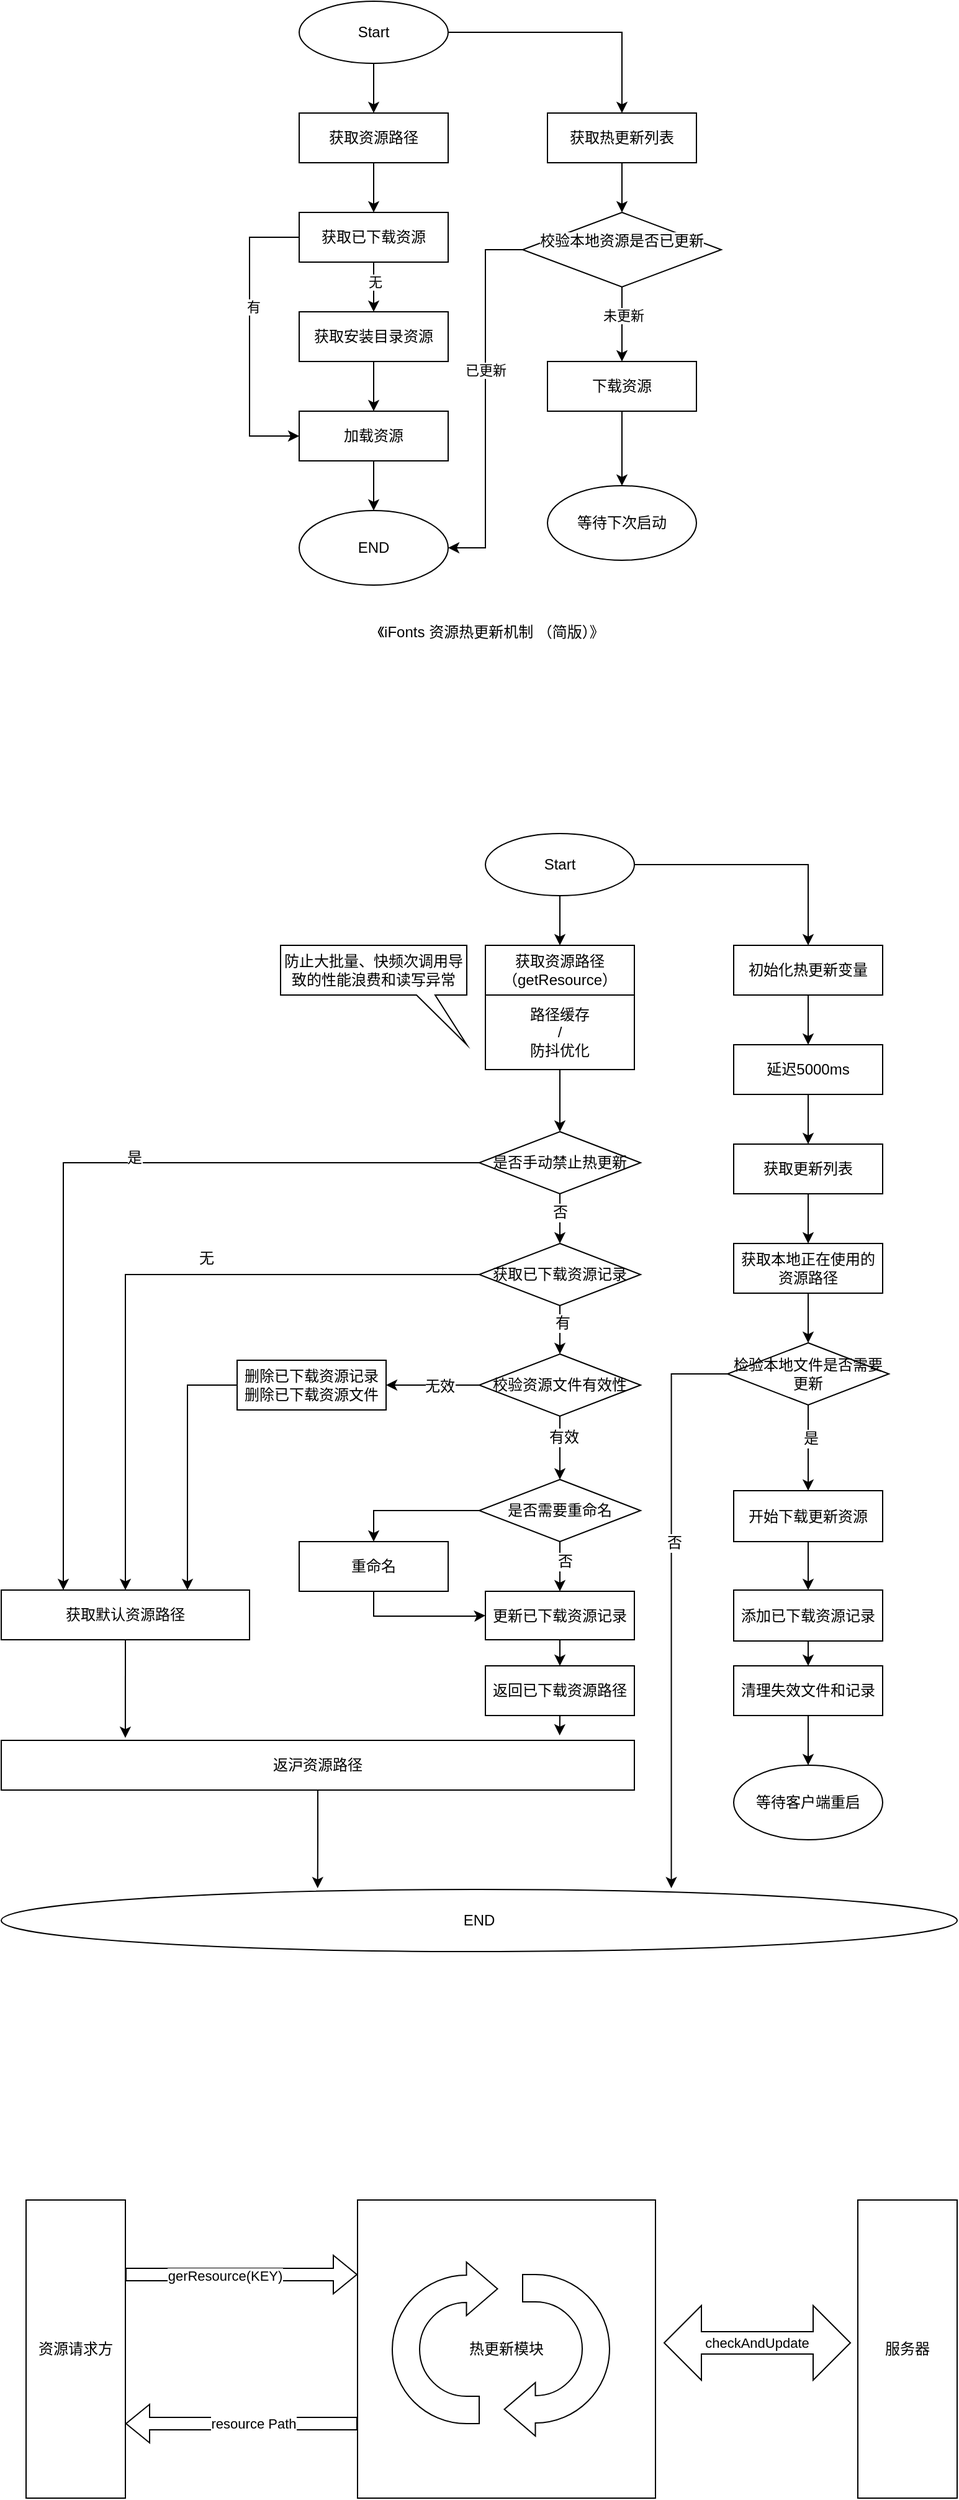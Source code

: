 <mxfile version="20.3.6" type="github">
  <diagram id="C5RBs43oDa-KdzZeNtuy" name="Page-1">
    <mxGraphModel dx="1422" dy="754" grid="0" gridSize="10" guides="1" tooltips="1" connect="1" arrows="0" fold="1" page="0" pageScale="1" pageWidth="827" pageHeight="1169" background="none" math="0" shadow="0">
      <root>
        <mxCell id="WIyWlLk6GJQsqaUBKTNV-0" />
        <mxCell id="WIyWlLk6GJQsqaUBKTNV-1" parent="WIyWlLk6GJQsqaUBKTNV-0" />
        <mxCell id="xe6mJoWitt6VAwb-PU7R-11" style="edgeStyle=orthogonalEdgeStyle;rounded=0;orthogonalLoop=1;jettySize=auto;html=1;exitX=0.5;exitY=1;exitDx=0;exitDy=0;entryX=0.5;entryY=0;entryDx=0;entryDy=0;" parent="WIyWlLk6GJQsqaUBKTNV-1" source="xe6mJoWitt6VAwb-PU7R-31" target="xe6mJoWitt6VAwb-PU7R-1" edge="1">
          <mxGeometry relative="1" as="geometry">
            <mxPoint x="320" y="130" as="sourcePoint" />
          </mxGeometry>
        </mxCell>
        <mxCell id="xe6mJoWitt6VAwb-PU7R-16" style="edgeStyle=orthogonalEdgeStyle;rounded=0;orthogonalLoop=1;jettySize=auto;html=1;exitX=1;exitY=0.5;exitDx=0;exitDy=0;entryX=0.5;entryY=0;entryDx=0;entryDy=0;" parent="WIyWlLk6GJQsqaUBKTNV-1" source="xe6mJoWitt6VAwb-PU7R-31" target="xe6mJoWitt6VAwb-PU7R-14" edge="1">
          <mxGeometry relative="1" as="geometry">
            <mxPoint x="380" y="110" as="sourcePoint" />
          </mxGeometry>
        </mxCell>
        <mxCell id="xe6mJoWitt6VAwb-PU7R-12" style="edgeStyle=orthogonalEdgeStyle;rounded=0;orthogonalLoop=1;jettySize=auto;html=1;exitX=0.5;exitY=1;exitDx=0;exitDy=0;entryX=0.5;entryY=0;entryDx=0;entryDy=0;" parent="WIyWlLk6GJQsqaUBKTNV-1" source="xe6mJoWitt6VAwb-PU7R-1" target="xe6mJoWitt6VAwb-PU7R-2" edge="1">
          <mxGeometry relative="1" as="geometry" />
        </mxCell>
        <mxCell id="xe6mJoWitt6VAwb-PU7R-1" value="获取资源路径" style="rounded=0;whiteSpace=wrap;html=1;" parent="WIyWlLk6GJQsqaUBKTNV-1" vertex="1">
          <mxGeometry x="260" y="170" width="120" height="40" as="geometry" />
        </mxCell>
        <mxCell id="xe6mJoWitt6VAwb-PU7R-3" style="edgeStyle=orthogonalEdgeStyle;rounded=0;orthogonalLoop=1;jettySize=auto;html=1;exitX=0;exitY=0.5;exitDx=0;exitDy=0;entryX=0;entryY=0.5;entryDx=0;entryDy=0;" parent="WIyWlLk6GJQsqaUBKTNV-1" source="xe6mJoWitt6VAwb-PU7R-2" target="xe6mJoWitt6VAwb-PU7R-9" edge="1">
          <mxGeometry relative="1" as="geometry">
            <mxPoint x="180" y="330" as="targetPoint" />
            <Array as="points">
              <mxPoint x="220" y="270" />
              <mxPoint x="220" y="430" />
            </Array>
          </mxGeometry>
        </mxCell>
        <mxCell id="xe6mJoWitt6VAwb-PU7R-5" value="有" style="edgeLabel;html=1;align=center;verticalAlign=middle;resizable=0;points=[];rounded=0;" parent="xe6mJoWitt6VAwb-PU7R-3" vertex="1" connectable="0">
          <mxGeometry x="-0.2" y="3" relative="1" as="geometry">
            <mxPoint as="offset" />
          </mxGeometry>
        </mxCell>
        <mxCell id="xe6mJoWitt6VAwb-PU7R-6" style="edgeStyle=orthogonalEdgeStyle;rounded=0;orthogonalLoop=1;jettySize=auto;html=1;exitX=0.5;exitY=1;exitDx=0;exitDy=0;" parent="WIyWlLk6GJQsqaUBKTNV-1" source="xe6mJoWitt6VAwb-PU7R-2" edge="1">
          <mxGeometry relative="1" as="geometry">
            <mxPoint x="320" y="330" as="targetPoint" />
          </mxGeometry>
        </mxCell>
        <mxCell id="xe6mJoWitt6VAwb-PU7R-7" value="无" style="edgeLabel;html=1;align=center;verticalAlign=middle;resizable=0;points=[];rounded=0;" parent="xe6mJoWitt6VAwb-PU7R-6" vertex="1" connectable="0">
          <mxGeometry x="-0.236" y="1" relative="1" as="geometry">
            <mxPoint as="offset" />
          </mxGeometry>
        </mxCell>
        <mxCell id="xe6mJoWitt6VAwb-PU7R-2" value="获取已下载资源" style="rounded=0;whiteSpace=wrap;html=1;" parent="WIyWlLk6GJQsqaUBKTNV-1" vertex="1">
          <mxGeometry x="260" y="250" width="120" height="40" as="geometry" />
        </mxCell>
        <mxCell id="xe6mJoWitt6VAwb-PU7R-10" style="edgeStyle=orthogonalEdgeStyle;rounded=0;orthogonalLoop=1;jettySize=auto;html=1;exitX=0.5;exitY=1;exitDx=0;exitDy=0;entryX=0.5;entryY=0;entryDx=0;entryDy=0;" parent="WIyWlLk6GJQsqaUBKTNV-1" source="xe6mJoWitt6VAwb-PU7R-8" target="xe6mJoWitt6VAwb-PU7R-9" edge="1">
          <mxGeometry relative="1" as="geometry" />
        </mxCell>
        <mxCell id="xe6mJoWitt6VAwb-PU7R-8" value="获取安装目录资源" style="rounded=0;whiteSpace=wrap;html=1;" parent="WIyWlLk6GJQsqaUBKTNV-1" vertex="1">
          <mxGeometry x="260" y="330" width="120" height="40" as="geometry" />
        </mxCell>
        <mxCell id="xe6mJoWitt6VAwb-PU7R-21" style="edgeStyle=orthogonalEdgeStyle;rounded=0;orthogonalLoop=1;jettySize=auto;html=1;exitX=0.5;exitY=1;exitDx=0;exitDy=0;entryX=0.5;entryY=0;entryDx=0;entryDy=0;" parent="WIyWlLk6GJQsqaUBKTNV-1" source="xe6mJoWitt6VAwb-PU7R-9" target="xe6mJoWitt6VAwb-PU7R-30" edge="1">
          <mxGeometry relative="1" as="geometry" />
        </mxCell>
        <mxCell id="xe6mJoWitt6VAwb-PU7R-9" value="加载资源" style="rounded=0;whiteSpace=wrap;html=1;" parent="WIyWlLk6GJQsqaUBKTNV-1" vertex="1">
          <mxGeometry x="260" y="410" width="120" height="40" as="geometry" />
        </mxCell>
        <mxCell id="xe6mJoWitt6VAwb-PU7R-19" style="edgeStyle=orthogonalEdgeStyle;rounded=0;orthogonalLoop=1;jettySize=auto;html=1;exitX=0.5;exitY=1;exitDx=0;exitDy=0;entryX=0.5;entryY=0;entryDx=0;entryDy=0;" parent="WIyWlLk6GJQsqaUBKTNV-1" source="xe6mJoWitt6VAwb-PU7R-14" target="xe6mJoWitt6VAwb-PU7R-18" edge="1">
          <mxGeometry relative="1" as="geometry" />
        </mxCell>
        <mxCell id="xe6mJoWitt6VAwb-PU7R-14" value="获取热更新列表" style="rounded=0;whiteSpace=wrap;html=1;" parent="WIyWlLk6GJQsqaUBKTNV-1" vertex="1">
          <mxGeometry x="460" y="170" width="120" height="40" as="geometry" />
        </mxCell>
        <mxCell id="xe6mJoWitt6VAwb-PU7R-22" style="edgeStyle=orthogonalEdgeStyle;rounded=0;orthogonalLoop=1;jettySize=auto;html=1;exitX=0;exitY=0.5;exitDx=0;exitDy=0;entryX=1;entryY=0.5;entryDx=0;entryDy=0;" parent="WIyWlLk6GJQsqaUBKTNV-1" source="xe6mJoWitt6VAwb-PU7R-18" target="xe6mJoWitt6VAwb-PU7R-30" edge="1">
          <mxGeometry relative="1" as="geometry" />
        </mxCell>
        <mxCell id="xe6mJoWitt6VAwb-PU7R-23" value="已更新" style="edgeLabel;html=1;align=center;verticalAlign=middle;resizable=0;points=[];rounded=0;" parent="xe6mJoWitt6VAwb-PU7R-22" vertex="1" connectable="0">
          <mxGeometry x="-0.152" relative="1" as="geometry">
            <mxPoint as="offset" />
          </mxGeometry>
        </mxCell>
        <mxCell id="xe6mJoWitt6VAwb-PU7R-25" style="edgeStyle=orthogonalEdgeStyle;rounded=0;orthogonalLoop=1;jettySize=auto;html=1;exitX=0.5;exitY=1;exitDx=0;exitDy=0;entryX=0.5;entryY=0;entryDx=0;entryDy=0;" parent="WIyWlLk6GJQsqaUBKTNV-1" source="xe6mJoWitt6VAwb-PU7R-18" target="xe6mJoWitt6VAwb-PU7R-24" edge="1">
          <mxGeometry relative="1" as="geometry" />
        </mxCell>
        <mxCell id="xe6mJoWitt6VAwb-PU7R-26" value="未更新" style="edgeLabel;html=1;align=center;verticalAlign=middle;resizable=0;points=[];rounded=0;" parent="xe6mJoWitt6VAwb-PU7R-25" vertex="1" connectable="0">
          <mxGeometry x="-0.229" y="1" relative="1" as="geometry">
            <mxPoint as="offset" />
          </mxGeometry>
        </mxCell>
        <mxCell id="xe6mJoWitt6VAwb-PU7R-18" value="&#xa;&lt;span style=&quot;color: rgb(0, 0, 0); font-family: Helvetica; font-size: 12px; font-style: normal; font-variant-ligatures: normal; font-variant-caps: normal; font-weight: 400; letter-spacing: normal; orphans: 2; text-align: center; text-indent: 0px; text-transform: none; widows: 2; word-spacing: 0px; -webkit-text-stroke-width: 0px; background-color: rgb(248, 249, 250); text-decoration-thickness: initial; text-decoration-style: initial; text-decoration-color: initial; float: none; display: inline !important;&quot;&gt;校验本地资源是否已更新&lt;/span&gt;&#xa;&#xa;" style="rhombus;whiteSpace=wrap;html=1;rounded=0;" parent="WIyWlLk6GJQsqaUBKTNV-1" vertex="1">
          <mxGeometry x="440" y="250" width="160" height="60" as="geometry" />
        </mxCell>
        <mxCell id="xe6mJoWitt6VAwb-PU7R-27" style="edgeStyle=orthogonalEdgeStyle;rounded=0;orthogonalLoop=1;jettySize=auto;html=1;exitX=0.5;exitY=1;exitDx=0;exitDy=0;entryX=0.5;entryY=0;entryDx=0;entryDy=0;entryPerimeter=0;" parent="WIyWlLk6GJQsqaUBKTNV-1" source="xe6mJoWitt6VAwb-PU7R-24" target="xe6mJoWitt6VAwb-PU7R-29" edge="1">
          <mxGeometry relative="1" as="geometry">
            <mxPoint x="520" y="460" as="targetPoint" />
          </mxGeometry>
        </mxCell>
        <mxCell id="xe6mJoWitt6VAwb-PU7R-24" value="下载资源" style="rounded=0;whiteSpace=wrap;html=1;" parent="WIyWlLk6GJQsqaUBKTNV-1" vertex="1">
          <mxGeometry x="460" y="370" width="120" height="40" as="geometry" />
        </mxCell>
        <mxCell id="xe6mJoWitt6VAwb-PU7R-29" value="等待下次启动" style="ellipse;whiteSpace=wrap;html=1;rounded=0;" parent="WIyWlLk6GJQsqaUBKTNV-1" vertex="1">
          <mxGeometry x="460" y="470" width="120" height="60" as="geometry" />
        </mxCell>
        <mxCell id="xe6mJoWitt6VAwb-PU7R-30" value="END" style="ellipse;whiteSpace=wrap;html=1;rounded=0;" parent="WIyWlLk6GJQsqaUBKTNV-1" vertex="1">
          <mxGeometry x="260" y="490" width="120" height="60" as="geometry" />
        </mxCell>
        <mxCell id="xe6mJoWitt6VAwb-PU7R-31" value="Start" style="ellipse;whiteSpace=wrap;html=1;rounded=0;" parent="WIyWlLk6GJQsqaUBKTNV-1" vertex="1">
          <mxGeometry x="260" y="80" width="120" height="50" as="geometry" />
        </mxCell>
        <mxCell id="JpnCjVbmepu3uOg2F2u0-0" value="《iFonts 资源热更新机制 （简版）》" style="text;html=1;align=center;verticalAlign=middle;resizable=0;points=[];autosize=1;strokeColor=none;fillColor=none;rounded=0;" parent="WIyWlLk6GJQsqaUBKTNV-1" vertex="1">
          <mxGeometry x="307" y="575" width="213" height="26" as="geometry" />
        </mxCell>
        <mxCell id="JpnCjVbmepu3uOg2F2u0-1" style="edgeStyle=orthogonalEdgeStyle;rounded=0;orthogonalLoop=1;jettySize=auto;html=1;exitX=0.5;exitY=1;exitDx=0;exitDy=0;entryX=0.5;entryY=0;entryDx=0;entryDy=0;" parent="WIyWlLk6GJQsqaUBKTNV-1" source="JpnCjVbmepu3uOg2F2u0-25" target="JpnCjVbmepu3uOg2F2u0-4" edge="1">
          <mxGeometry relative="1" as="geometry">
            <mxPoint x="470" y="800" as="sourcePoint" />
          </mxGeometry>
        </mxCell>
        <mxCell id="JpnCjVbmepu3uOg2F2u0-2" style="edgeStyle=orthogonalEdgeStyle;rounded=0;orthogonalLoop=1;jettySize=auto;html=1;exitX=1;exitY=0.5;exitDx=0;exitDy=0;entryX=0.5;entryY=0;entryDx=0;entryDy=0;" parent="WIyWlLk6GJQsqaUBKTNV-1" source="JpnCjVbmepu3uOg2F2u0-25" target="JpnCjVbmepu3uOg2F2u0-15" edge="1">
          <mxGeometry relative="1" as="geometry">
            <mxPoint x="530" y="780" as="sourcePoint" />
          </mxGeometry>
        </mxCell>
        <mxCell id="JpnCjVbmepu3uOg2F2u0-4" value="获取资源路径（getResource）" style="rounded=0;whiteSpace=wrap;html=1;" parent="WIyWlLk6GJQsqaUBKTNV-1" vertex="1">
          <mxGeometry x="410" y="840" width="120" height="40" as="geometry" />
        </mxCell>
        <mxCell id="JpnCjVbmepu3uOg2F2u0-96" style="edgeStyle=orthogonalEdgeStyle;rounded=0;orthogonalLoop=1;jettySize=auto;html=1;exitX=0.5;exitY=1;exitDx=0;exitDy=0;entryX=0.5;entryY=0;entryDx=0;entryDy=0;fontSize=12;startArrow=none;startFill=0;endArrow=classic;endFill=1;" parent="WIyWlLk6GJQsqaUBKTNV-1" source="JpnCjVbmepu3uOg2F2u0-15" target="JpnCjVbmepu3uOg2F2u0-87" edge="1">
          <mxGeometry relative="1" as="geometry" />
        </mxCell>
        <mxCell id="JpnCjVbmepu3uOg2F2u0-15" value="初始化热更新变量" style="rounded=0;whiteSpace=wrap;html=1;" parent="WIyWlLk6GJQsqaUBKTNV-1" vertex="1">
          <mxGeometry x="610" y="840" width="120" height="40" as="geometry" />
        </mxCell>
        <mxCell id="JpnCjVbmepu3uOg2F2u0-25" value="Start" style="ellipse;whiteSpace=wrap;html=1;rounded=0;" parent="WIyWlLk6GJQsqaUBKTNV-1" vertex="1">
          <mxGeometry x="410" y="750" width="120" height="50" as="geometry" />
        </mxCell>
        <mxCell id="JpnCjVbmepu3uOg2F2u0-49" style="orthogonalLoop=1;jettySize=auto;html=1;exitX=0.5;exitY=1;exitDx=0;exitDy=0;fontSize=12;endArrow=classic;rounded=0;startArrow=none;startFill=0;endFill=1;entryX=0.5;entryY=0;entryDx=0;entryDy=0;edgeStyle=orthogonalEdgeStyle;" parent="WIyWlLk6GJQsqaUBKTNV-1" source="JpnCjVbmepu3uOg2F2u0-45" target="JpnCjVbmepu3uOg2F2u0-51" edge="1">
          <mxGeometry relative="1" as="geometry">
            <mxPoint x="470" y="1000" as="targetPoint" />
          </mxGeometry>
        </mxCell>
        <mxCell id="JpnCjVbmepu3uOg2F2u0-45" value="&lt;span style=&quot;color: rgb(0, 0, 0); font-family: Helvetica; font-size: 12px; font-style: normal; font-variant-ligatures: normal; font-variant-caps: normal; font-weight: 400; letter-spacing: normal; orphans: 2; text-align: center; text-indent: 0px; text-transform: none; widows: 2; word-spacing: 0px; -webkit-text-stroke-width: 0px; background-color: rgb(255, 255, 255); text-decoration-thickness: initial; text-decoration-style: initial; text-decoration-color: initial; float: none; display: inline !important;&quot;&gt;路径缓存&lt;/span&gt;&lt;br style=&quot;color: rgb(0, 0, 0); font-family: Helvetica; font-size: 12px; font-style: normal; font-variant-ligatures: normal; font-variant-caps: normal; font-weight: 400; letter-spacing: normal; orphans: 2; text-align: center; text-indent: 0px; text-transform: none; widows: 2; word-spacing: 0px; -webkit-text-stroke-width: 0px; text-decoration-thickness: initial; text-decoration-style: initial; text-decoration-color: initial;&quot;&gt;&lt;span style=&quot;color: rgb(0, 0, 0); font-family: Helvetica; font-size: 12px; font-style: normal; font-variant-ligatures: normal; font-variant-caps: normal; font-weight: 400; letter-spacing: normal; orphans: 2; text-align: center; text-indent: 0px; text-transform: none; widows: 2; word-spacing: 0px; -webkit-text-stroke-width: 0px; background-color: rgb(255, 255, 255); text-decoration-thickness: initial; text-decoration-style: initial; text-decoration-color: initial; float: none; display: inline !important;&quot;&gt;/&lt;/span&gt;&lt;br style=&quot;color: rgb(0, 0, 0); font-family: Helvetica; font-size: 12px; font-style: normal; font-variant-ligatures: normal; font-variant-caps: normal; font-weight: 400; letter-spacing: normal; orphans: 2; text-align: center; text-indent: 0px; text-transform: none; widows: 2; word-spacing: 0px; -webkit-text-stroke-width: 0px; text-decoration-thickness: initial; text-decoration-style: initial; text-decoration-color: initial;&quot;&gt;&lt;span style=&quot;color: rgb(0, 0, 0); font-family: Helvetica; font-size: 12px; font-style: normal; font-variant-ligatures: normal; font-variant-caps: normal; font-weight: 400; letter-spacing: normal; orphans: 2; text-align: center; text-indent: 0px; text-transform: none; widows: 2; word-spacing: 0px; -webkit-text-stroke-width: 0px; background-color: rgb(255, 255, 255); text-decoration-thickness: initial; text-decoration-style: initial; text-decoration-color: initial; float: none; display: inline !important;&quot;&gt;防抖优化&lt;/span&gt;&lt;br&gt;" style="rounded=0;whiteSpace=wrap;html=1;fontSize=12;" parent="WIyWlLk6GJQsqaUBKTNV-1" vertex="1">
          <mxGeometry x="410" y="880" width="120" height="60" as="geometry" />
        </mxCell>
        <mxCell id="JpnCjVbmepu3uOg2F2u0-50" style="edgeStyle=none;rounded=0;orthogonalLoop=1;jettySize=auto;html=1;exitX=0.5;exitY=1;exitDx=0;exitDy=0;fontSize=12;startArrow=none;startFill=0;endArrow=classic;endFill=1;entryX=0.5;entryY=0;entryDx=0;entryDy=0;" parent="WIyWlLk6GJQsqaUBKTNV-1" source="JpnCjVbmepu3uOg2F2u0-51" target="JpnCjVbmepu3uOg2F2u0-60" edge="1">
          <mxGeometry relative="1" as="geometry">
            <mxPoint x="470" y="1080" as="targetPoint" />
            <mxPoint x="470" y="1040" as="sourcePoint" />
          </mxGeometry>
        </mxCell>
        <mxCell id="JpnCjVbmepu3uOg2F2u0-56" value="否" style="edgeLabel;html=1;align=center;verticalAlign=middle;resizable=0;points=[];fontSize=12;" parent="JpnCjVbmepu3uOg2F2u0-50" vertex="1" connectable="0">
          <mxGeometry x="-0.5" y="-1" relative="1" as="geometry">
            <mxPoint x="1" y="5" as="offset" />
          </mxGeometry>
        </mxCell>
        <mxCell id="JpnCjVbmepu3uOg2F2u0-53" style="edgeStyle=orthogonalEdgeStyle;rounded=0;orthogonalLoop=1;jettySize=auto;html=1;exitX=0;exitY=0.5;exitDx=0;exitDy=0;fontSize=12;startArrow=none;startFill=0;endArrow=classic;endFill=1;entryX=0.25;entryY=0;entryDx=0;entryDy=0;" parent="WIyWlLk6GJQsqaUBKTNV-1" source="JpnCjVbmepu3uOg2F2u0-51" target="JpnCjVbmepu3uOg2F2u0-54" edge="1">
          <mxGeometry relative="1" as="geometry">
            <mxPoint x="350" y="1015" as="targetPoint" />
          </mxGeometry>
        </mxCell>
        <mxCell id="JpnCjVbmepu3uOg2F2u0-55" value="是" style="edgeLabel;html=1;align=center;verticalAlign=middle;resizable=0;points=[];fontSize=12;" parent="JpnCjVbmepu3uOg2F2u0-53" vertex="1" connectable="0">
          <mxGeometry x="-0.181" y="-4" relative="1" as="geometry">
            <mxPoint as="offset" />
          </mxGeometry>
        </mxCell>
        <mxCell id="JpnCjVbmepu3uOg2F2u0-51" value="是否手动禁止热更新" style="rhombus;whiteSpace=wrap;html=1;fontSize=12;" parent="WIyWlLk6GJQsqaUBKTNV-1" vertex="1">
          <mxGeometry x="405" y="990" width="130" height="50" as="geometry" />
        </mxCell>
        <mxCell id="JpnCjVbmepu3uOg2F2u0-78" style="edgeStyle=orthogonalEdgeStyle;rounded=0;orthogonalLoop=1;jettySize=auto;html=1;exitX=0.5;exitY=1;exitDx=0;exitDy=0;entryX=0.196;entryY=-0.05;entryDx=0;entryDy=0;entryPerimeter=0;fontSize=12;startArrow=none;startFill=0;endArrow=classic;endFill=1;" parent="WIyWlLk6GJQsqaUBKTNV-1" source="JpnCjVbmepu3uOg2F2u0-54" target="JpnCjVbmepu3uOg2F2u0-77" edge="1">
          <mxGeometry relative="1" as="geometry" />
        </mxCell>
        <mxCell id="JpnCjVbmepu3uOg2F2u0-54" value="获取默认资源路径" style="rounded=0;whiteSpace=wrap;html=1;fontSize=12;" parent="WIyWlLk6GJQsqaUBKTNV-1" vertex="1">
          <mxGeometry x="20" y="1359" width="200" height="40" as="geometry" />
        </mxCell>
        <mxCell id="JpnCjVbmepu3uOg2F2u0-58" style="edgeStyle=orthogonalEdgeStyle;rounded=0;orthogonalLoop=1;jettySize=auto;html=1;exitX=0;exitY=0.5;exitDx=0;exitDy=0;entryX=0.5;entryY=0;entryDx=0;entryDy=0;fontSize=12;startArrow=none;startFill=0;endArrow=classic;endFill=1;" parent="WIyWlLk6GJQsqaUBKTNV-1" source="JpnCjVbmepu3uOg2F2u0-60" target="JpnCjVbmepu3uOg2F2u0-54" edge="1">
          <mxGeometry relative="1" as="geometry">
            <mxPoint x="411" y="1100" as="sourcePoint" />
          </mxGeometry>
        </mxCell>
        <mxCell id="JpnCjVbmepu3uOg2F2u0-59" value="无" style="edgeLabel;html=1;align=center;verticalAlign=middle;resizable=0;points=[];fontSize=12;" parent="JpnCjVbmepu3uOg2F2u0-58" vertex="1" connectable="0">
          <mxGeometry x="-0.179" y="2" relative="1" as="geometry">
            <mxPoint x="1" y="-15" as="offset" />
          </mxGeometry>
        </mxCell>
        <mxCell id="JpnCjVbmepu3uOg2F2u0-62" style="edgeStyle=orthogonalEdgeStyle;rounded=0;orthogonalLoop=1;jettySize=auto;html=1;exitX=0.5;exitY=1;exitDx=0;exitDy=0;entryX=0.5;entryY=0;entryDx=0;entryDy=0;fontSize=12;startArrow=none;startFill=0;endArrow=classic;endFill=1;" parent="WIyWlLk6GJQsqaUBKTNV-1" source="JpnCjVbmepu3uOg2F2u0-60" target="JpnCjVbmepu3uOg2F2u0-61" edge="1">
          <mxGeometry relative="1" as="geometry" />
        </mxCell>
        <mxCell id="JpnCjVbmepu3uOg2F2u0-63" value="有" style="edgeLabel;html=1;align=center;verticalAlign=middle;resizable=0;points=[];fontSize=12;" parent="JpnCjVbmepu3uOg2F2u0-62" vertex="1" connectable="0">
          <mxGeometry x="-0.312" y="2" relative="1" as="geometry">
            <mxPoint as="offset" />
          </mxGeometry>
        </mxCell>
        <mxCell id="JpnCjVbmepu3uOg2F2u0-60" value="获取已下载资源记录" style="rhombus;whiteSpace=wrap;html=1;fontSize=12;" parent="WIyWlLk6GJQsqaUBKTNV-1" vertex="1">
          <mxGeometry x="405" y="1080" width="130" height="50" as="geometry" />
        </mxCell>
        <mxCell id="JpnCjVbmepu3uOg2F2u0-65" style="edgeStyle=orthogonalEdgeStyle;rounded=0;orthogonalLoop=1;jettySize=auto;html=1;exitX=0;exitY=0.5;exitDx=0;exitDy=0;entryX=1;entryY=0.5;entryDx=0;entryDy=0;fontSize=12;startArrow=none;startFill=0;endArrow=classic;endFill=1;" parent="WIyWlLk6GJQsqaUBKTNV-1" source="JpnCjVbmepu3uOg2F2u0-61" target="JpnCjVbmepu3uOg2F2u0-64" edge="1">
          <mxGeometry relative="1" as="geometry" />
        </mxCell>
        <mxCell id="JpnCjVbmepu3uOg2F2u0-67" value="无效" style="edgeLabel;html=1;align=center;verticalAlign=middle;resizable=0;points=[];fontSize=12;" parent="JpnCjVbmepu3uOg2F2u0-65" vertex="1" connectable="0">
          <mxGeometry x="-0.15" y="1" relative="1" as="geometry">
            <mxPoint as="offset" />
          </mxGeometry>
        </mxCell>
        <mxCell id="JpnCjVbmepu3uOg2F2u0-68" style="edgeStyle=orthogonalEdgeStyle;rounded=0;orthogonalLoop=1;jettySize=auto;html=1;exitX=0.5;exitY=1;exitDx=0;exitDy=0;fontSize=12;startArrow=none;startFill=0;endArrow=classic;endFill=1;entryX=0.5;entryY=0;entryDx=0;entryDy=0;" parent="WIyWlLk6GJQsqaUBKTNV-1" source="JpnCjVbmepu3uOg2F2u0-61" target="JpnCjVbmepu3uOg2F2u0-71" edge="1">
          <mxGeometry relative="1" as="geometry">
            <mxPoint x="470" y="1280" as="targetPoint" />
          </mxGeometry>
        </mxCell>
        <mxCell id="JpnCjVbmepu3uOg2F2u0-69" value="有效" style="edgeLabel;html=1;align=center;verticalAlign=middle;resizable=0;points=[];fontSize=12;" parent="JpnCjVbmepu3uOg2F2u0-68" vertex="1" connectable="0">
          <mxGeometry x="-0.343" y="3" relative="1" as="geometry">
            <mxPoint as="offset" />
          </mxGeometry>
        </mxCell>
        <mxCell id="JpnCjVbmepu3uOg2F2u0-61" value="校验资源文件有效性" style="rhombus;whiteSpace=wrap;html=1;fontSize=12;" parent="WIyWlLk6GJQsqaUBKTNV-1" vertex="1">
          <mxGeometry x="405" y="1169" width="130" height="50" as="geometry" />
        </mxCell>
        <mxCell id="JpnCjVbmepu3uOg2F2u0-66" style="edgeStyle=orthogonalEdgeStyle;rounded=0;orthogonalLoop=1;jettySize=auto;html=1;exitX=0;exitY=0.5;exitDx=0;exitDy=0;entryX=0.75;entryY=0;entryDx=0;entryDy=0;fontSize=12;startArrow=none;startFill=0;endArrow=classic;endFill=1;" parent="WIyWlLk6GJQsqaUBKTNV-1" source="JpnCjVbmepu3uOg2F2u0-64" target="JpnCjVbmepu3uOg2F2u0-54" edge="1">
          <mxGeometry relative="1" as="geometry" />
        </mxCell>
        <mxCell id="JpnCjVbmepu3uOg2F2u0-64" value="删除已下载资源记录&lt;br&gt;删除已下载资源文件" style="rounded=0;whiteSpace=wrap;html=1;fontSize=12;" parent="WIyWlLk6GJQsqaUBKTNV-1" vertex="1">
          <mxGeometry x="210" y="1174" width="120" height="40" as="geometry" />
        </mxCell>
        <mxCell id="JpnCjVbmepu3uOg2F2u0-81" style="edgeStyle=orthogonalEdgeStyle;rounded=0;orthogonalLoop=1;jettySize=auto;html=1;exitX=0.5;exitY=1;exitDx=0;exitDy=0;entryX=0.5;entryY=0;entryDx=0;entryDy=0;fontSize=12;startArrow=none;startFill=0;endArrow=classic;endFill=1;" parent="WIyWlLk6GJQsqaUBKTNV-1" source="JpnCjVbmepu3uOg2F2u0-70" target="JpnCjVbmepu3uOg2F2u0-80" edge="1">
          <mxGeometry relative="1" as="geometry" />
        </mxCell>
        <mxCell id="JpnCjVbmepu3uOg2F2u0-70" value="更新已下载资源记录" style="rounded=0;whiteSpace=wrap;html=1;fontSize=12;" parent="WIyWlLk6GJQsqaUBKTNV-1" vertex="1">
          <mxGeometry x="410" y="1360" width="120" height="39" as="geometry" />
        </mxCell>
        <mxCell id="JpnCjVbmepu3uOg2F2u0-72" style="edgeStyle=orthogonalEdgeStyle;rounded=0;orthogonalLoop=1;jettySize=auto;html=1;exitX=0.5;exitY=1;exitDx=0;exitDy=0;entryX=0.5;entryY=0;entryDx=0;entryDy=0;fontSize=12;startArrow=none;startFill=0;endArrow=classic;endFill=1;" parent="WIyWlLk6GJQsqaUBKTNV-1" source="JpnCjVbmepu3uOg2F2u0-71" target="JpnCjVbmepu3uOg2F2u0-70" edge="1">
          <mxGeometry relative="1" as="geometry" />
        </mxCell>
        <mxCell id="JpnCjVbmepu3uOg2F2u0-73" value="否" style="edgeLabel;html=1;align=center;verticalAlign=middle;resizable=0;points=[];fontSize=12;" parent="JpnCjVbmepu3uOg2F2u0-72" vertex="1" connectable="0">
          <mxGeometry x="-0.2" y="4" relative="1" as="geometry">
            <mxPoint as="offset" />
          </mxGeometry>
        </mxCell>
        <mxCell id="JpnCjVbmepu3uOg2F2u0-75" style="edgeStyle=orthogonalEdgeStyle;rounded=0;orthogonalLoop=1;jettySize=auto;html=1;exitX=0;exitY=0.5;exitDx=0;exitDy=0;entryX=0.5;entryY=0;entryDx=0;entryDy=0;fontSize=12;startArrow=none;startFill=0;endArrow=classic;endFill=1;" parent="WIyWlLk6GJQsqaUBKTNV-1" source="JpnCjVbmepu3uOg2F2u0-71" target="JpnCjVbmepu3uOg2F2u0-74" edge="1">
          <mxGeometry relative="1" as="geometry" />
        </mxCell>
        <mxCell id="JpnCjVbmepu3uOg2F2u0-71" value="是否需要重命名" style="rhombus;whiteSpace=wrap;html=1;fontSize=12;" parent="WIyWlLk6GJQsqaUBKTNV-1" vertex="1">
          <mxGeometry x="405" y="1270" width="130" height="50" as="geometry" />
        </mxCell>
        <mxCell id="JpnCjVbmepu3uOg2F2u0-76" style="edgeStyle=orthogonalEdgeStyle;rounded=0;orthogonalLoop=1;jettySize=auto;html=1;exitX=0.5;exitY=1;exitDx=0;exitDy=0;entryX=0;entryY=0.5;entryDx=0;entryDy=0;fontSize=12;startArrow=none;startFill=0;endArrow=classic;endFill=1;" parent="WIyWlLk6GJQsqaUBKTNV-1" source="JpnCjVbmepu3uOg2F2u0-74" target="JpnCjVbmepu3uOg2F2u0-70" edge="1">
          <mxGeometry relative="1" as="geometry" />
        </mxCell>
        <mxCell id="JpnCjVbmepu3uOg2F2u0-74" value="重命名" style="rounded=0;whiteSpace=wrap;html=1;fontSize=12;" parent="WIyWlLk6GJQsqaUBKTNV-1" vertex="1">
          <mxGeometry x="260" y="1320" width="120" height="40" as="geometry" />
        </mxCell>
        <mxCell id="JpnCjVbmepu3uOg2F2u0-83" style="edgeStyle=orthogonalEdgeStyle;rounded=0;orthogonalLoop=1;jettySize=auto;html=1;exitX=0.5;exitY=1;exitDx=0;exitDy=0;fontSize=12;startArrow=none;startFill=0;endArrow=classic;endFill=1;entryX=0.331;entryY=-0.02;entryDx=0;entryDy=0;entryPerimeter=0;" parent="WIyWlLk6GJQsqaUBKTNV-1" source="JpnCjVbmepu3uOg2F2u0-77" target="JpnCjVbmepu3uOg2F2u0-84" edge="1">
          <mxGeometry relative="1" as="geometry">
            <mxPoint x="275" y="1560" as="targetPoint" />
          </mxGeometry>
        </mxCell>
        <mxCell id="JpnCjVbmepu3uOg2F2u0-77" value="返沪资源路径" style="rounded=0;whiteSpace=wrap;html=1;fontSize=12;" parent="WIyWlLk6GJQsqaUBKTNV-1" vertex="1">
          <mxGeometry x="20" y="1480" width="510" height="40" as="geometry" />
        </mxCell>
        <mxCell id="JpnCjVbmepu3uOg2F2u0-82" style="edgeStyle=orthogonalEdgeStyle;rounded=0;orthogonalLoop=1;jettySize=auto;html=1;exitX=0.5;exitY=1;exitDx=0;exitDy=0;entryX=0.882;entryY=-0.1;entryDx=0;entryDy=0;entryPerimeter=0;fontSize=12;startArrow=none;startFill=0;endArrow=classic;endFill=1;" parent="WIyWlLk6GJQsqaUBKTNV-1" source="JpnCjVbmepu3uOg2F2u0-80" target="JpnCjVbmepu3uOg2F2u0-77" edge="1">
          <mxGeometry relative="1" as="geometry" />
        </mxCell>
        <mxCell id="JpnCjVbmepu3uOg2F2u0-80" value="返回已下载资源路径" style="rounded=0;whiteSpace=wrap;html=1;fontSize=12;" parent="WIyWlLk6GJQsqaUBKTNV-1" vertex="1">
          <mxGeometry x="410" y="1420" width="120" height="40" as="geometry" />
        </mxCell>
        <mxCell id="JpnCjVbmepu3uOg2F2u0-84" value="END" style="ellipse;whiteSpace=wrap;html=1;fontSize=12;" parent="WIyWlLk6GJQsqaUBKTNV-1" vertex="1">
          <mxGeometry x="20" y="1600" width="770" height="50" as="geometry" />
        </mxCell>
        <mxCell id="JpnCjVbmepu3uOg2F2u0-85" value="防止大批量、快频次调用导致的性能浪费和读写异常" style="shape=callout;whiteSpace=wrap;html=1;perimeter=calloutPerimeter;fontSize=12;position2=1;size=40;position=0.73;base=15;rotation=0;" parent="WIyWlLk6GJQsqaUBKTNV-1" vertex="1">
          <mxGeometry x="245" y="840" width="150" height="80" as="geometry" />
        </mxCell>
        <mxCell id="JpnCjVbmepu3uOg2F2u0-98" style="edgeStyle=orthogonalEdgeStyle;rounded=0;orthogonalLoop=1;jettySize=auto;html=1;exitX=0.5;exitY=1;exitDx=0;exitDy=0;entryX=0.5;entryY=0;entryDx=0;entryDy=0;fontSize=12;startArrow=none;startFill=0;endArrow=classic;endFill=1;" parent="WIyWlLk6GJQsqaUBKTNV-1" source="JpnCjVbmepu3uOg2F2u0-86" target="JpnCjVbmepu3uOg2F2u0-95" edge="1">
          <mxGeometry relative="1" as="geometry" />
        </mxCell>
        <mxCell id="JpnCjVbmepu3uOg2F2u0-86" value="获取更新列表" style="rounded=0;whiteSpace=wrap;html=1;fontSize=12;" parent="WIyWlLk6GJQsqaUBKTNV-1" vertex="1">
          <mxGeometry x="610" y="1000" width="120" height="40" as="geometry" />
        </mxCell>
        <mxCell id="JpnCjVbmepu3uOg2F2u0-97" style="edgeStyle=orthogonalEdgeStyle;rounded=0;orthogonalLoop=1;jettySize=auto;html=1;exitX=0.5;exitY=1;exitDx=0;exitDy=0;entryX=0.5;entryY=0;entryDx=0;entryDy=0;fontSize=12;startArrow=none;startFill=0;endArrow=classic;endFill=1;" parent="WIyWlLk6GJQsqaUBKTNV-1" source="JpnCjVbmepu3uOg2F2u0-87" target="JpnCjVbmepu3uOg2F2u0-86" edge="1">
          <mxGeometry relative="1" as="geometry" />
        </mxCell>
        <mxCell id="JpnCjVbmepu3uOg2F2u0-87" value="延迟5000ms" style="rounded=0;whiteSpace=wrap;html=1;fontSize=12;" parent="WIyWlLk6GJQsqaUBKTNV-1" vertex="1">
          <mxGeometry x="610" y="920" width="120" height="40" as="geometry" />
        </mxCell>
        <mxCell id="JpnCjVbmepu3uOg2F2u0-90" style="edgeStyle=orthogonalEdgeStyle;rounded=0;orthogonalLoop=1;jettySize=auto;html=1;exitX=0;exitY=0.5;exitDx=0;exitDy=0;fontSize=12;startArrow=none;startFill=0;endArrow=classic;endFill=1;entryX=0.701;entryY=-0.02;entryDx=0;entryDy=0;entryPerimeter=0;" parent="WIyWlLk6GJQsqaUBKTNV-1" source="JpnCjVbmepu3uOg2F2u0-89" target="JpnCjVbmepu3uOg2F2u0-84" edge="1">
          <mxGeometry relative="1" as="geometry">
            <mxPoint x="560" y="1570" as="targetPoint" />
            <Array as="points">
              <mxPoint x="560" y="1185" />
            </Array>
          </mxGeometry>
        </mxCell>
        <mxCell id="JpnCjVbmepu3uOg2F2u0-91" value="否" style="edgeLabel;html=1;align=center;verticalAlign=middle;resizable=0;points=[];fontSize=12;" parent="JpnCjVbmepu3uOg2F2u0-90" vertex="1" connectable="0">
          <mxGeometry x="-0.214" y="2" relative="1" as="geometry">
            <mxPoint as="offset" />
          </mxGeometry>
        </mxCell>
        <mxCell id="JpnCjVbmepu3uOg2F2u0-92" style="edgeStyle=orthogonalEdgeStyle;rounded=0;orthogonalLoop=1;jettySize=auto;html=1;exitX=0.5;exitY=1;exitDx=0;exitDy=0;fontSize=12;startArrow=none;startFill=0;endArrow=classic;endFill=1;entryX=0.5;entryY=0;entryDx=0;entryDy=0;" parent="WIyWlLk6GJQsqaUBKTNV-1" source="JpnCjVbmepu3uOg2F2u0-89" target="JpnCjVbmepu3uOg2F2u0-94" edge="1">
          <mxGeometry relative="1" as="geometry">
            <mxPoint x="670" y="1160" as="targetPoint" />
          </mxGeometry>
        </mxCell>
        <mxCell id="JpnCjVbmepu3uOg2F2u0-93" value="是" style="edgeLabel;html=1;align=center;verticalAlign=middle;resizable=0;points=[];fontSize=12;" parent="JpnCjVbmepu3uOg2F2u0-92" vertex="1" connectable="0">
          <mxGeometry x="-0.213" y="2" relative="1" as="geometry">
            <mxPoint as="offset" />
          </mxGeometry>
        </mxCell>
        <mxCell id="JpnCjVbmepu3uOg2F2u0-89" value="检验本地文件是否需要更新" style="rhombus;whiteSpace=wrap;html=1;fontSize=12;" parent="WIyWlLk6GJQsqaUBKTNV-1" vertex="1">
          <mxGeometry x="605" y="1160" width="130" height="50" as="geometry" />
        </mxCell>
        <mxCell id="JpnCjVbmepu3uOg2F2u0-101" style="edgeStyle=orthogonalEdgeStyle;rounded=0;orthogonalLoop=1;jettySize=auto;html=1;exitX=0.5;exitY=1;exitDx=0;exitDy=0;entryX=0.5;entryY=0;entryDx=0;entryDy=0;fontSize=12;startArrow=none;startFill=0;endArrow=classic;endFill=1;" parent="WIyWlLk6GJQsqaUBKTNV-1" source="JpnCjVbmepu3uOg2F2u0-94" target="JpnCjVbmepu3uOg2F2u0-100" edge="1">
          <mxGeometry relative="1" as="geometry" />
        </mxCell>
        <mxCell id="JpnCjVbmepu3uOg2F2u0-94" value="开始下载更新资源" style="rounded=0;whiteSpace=wrap;html=1;fontSize=12;" parent="WIyWlLk6GJQsqaUBKTNV-1" vertex="1">
          <mxGeometry x="610" y="1279" width="120" height="41" as="geometry" />
        </mxCell>
        <mxCell id="JpnCjVbmepu3uOg2F2u0-99" style="edgeStyle=orthogonalEdgeStyle;rounded=0;orthogonalLoop=1;jettySize=auto;html=1;exitX=0.5;exitY=1;exitDx=0;exitDy=0;entryX=0.5;entryY=0;entryDx=0;entryDy=0;fontSize=12;startArrow=none;startFill=0;endArrow=classic;endFill=1;" parent="WIyWlLk6GJQsqaUBKTNV-1" source="JpnCjVbmepu3uOg2F2u0-95" target="JpnCjVbmepu3uOg2F2u0-89" edge="1">
          <mxGeometry relative="1" as="geometry" />
        </mxCell>
        <mxCell id="JpnCjVbmepu3uOg2F2u0-95" value="获取本地正在使用的资源路径" style="rounded=0;whiteSpace=wrap;html=1;fontSize=12;" parent="WIyWlLk6GJQsqaUBKTNV-1" vertex="1">
          <mxGeometry x="610" y="1080" width="120" height="40" as="geometry" />
        </mxCell>
        <mxCell id="JpnCjVbmepu3uOg2F2u0-103" style="edgeStyle=orthogonalEdgeStyle;rounded=0;orthogonalLoop=1;jettySize=auto;html=1;exitX=0.5;exitY=1;exitDx=0;exitDy=0;entryX=0.5;entryY=0;entryDx=0;entryDy=0;fontSize=12;startArrow=none;startFill=0;endArrow=classic;endFill=1;" parent="WIyWlLk6GJQsqaUBKTNV-1" source="JpnCjVbmepu3uOg2F2u0-100" target="JpnCjVbmepu3uOg2F2u0-102" edge="1">
          <mxGeometry relative="1" as="geometry" />
        </mxCell>
        <mxCell id="JpnCjVbmepu3uOg2F2u0-100" value="添加已下载资源记录" style="rounded=0;whiteSpace=wrap;html=1;fontSize=12;" parent="WIyWlLk6GJQsqaUBKTNV-1" vertex="1">
          <mxGeometry x="610" y="1359" width="120" height="41" as="geometry" />
        </mxCell>
        <mxCell id="JpnCjVbmepu3uOg2F2u0-105" style="edgeStyle=orthogonalEdgeStyle;rounded=0;orthogonalLoop=1;jettySize=auto;html=1;exitX=0.5;exitY=1;exitDx=0;exitDy=0;entryX=0.5;entryY=0;entryDx=0;entryDy=0;fontSize=12;startArrow=none;startFill=0;endArrow=classic;endFill=1;" parent="WIyWlLk6GJQsqaUBKTNV-1" source="JpnCjVbmepu3uOg2F2u0-102" target="JpnCjVbmepu3uOg2F2u0-104" edge="1">
          <mxGeometry relative="1" as="geometry" />
        </mxCell>
        <mxCell id="JpnCjVbmepu3uOg2F2u0-102" value="清理失效文件和记录" style="rounded=0;whiteSpace=wrap;html=1;fontSize=12;" parent="WIyWlLk6GJQsqaUBKTNV-1" vertex="1">
          <mxGeometry x="610" y="1420" width="120" height="40" as="geometry" />
        </mxCell>
        <mxCell id="JpnCjVbmepu3uOg2F2u0-104" value="等待客户端重启" style="ellipse;whiteSpace=wrap;html=1;fontSize=12;" parent="WIyWlLk6GJQsqaUBKTNV-1" vertex="1">
          <mxGeometry x="610" y="1500" width="120" height="60" as="geometry" />
        </mxCell>
        <mxCell id="vL1vsZgx--QBe21Z4-WA-0" value="热更新模块" style="whiteSpace=wrap;html=1;aspect=fixed;" vertex="1" parent="WIyWlLk6GJQsqaUBKTNV-1">
          <mxGeometry x="307" y="1850" width="240" height="240" as="geometry" />
        </mxCell>
        <mxCell id="vL1vsZgx--QBe21Z4-WA-1" value="资源请求方" style="rounded=0;whiteSpace=wrap;html=1;" vertex="1" parent="WIyWlLk6GJQsqaUBKTNV-1">
          <mxGeometry x="40" y="1850" width="80" height="240" as="geometry" />
        </mxCell>
        <mxCell id="vL1vsZgx--QBe21Z4-WA-2" value="" style="shape=flexArrow;endArrow=classic;html=1;rounded=0;entryX=0;entryY=0.25;entryDx=0;entryDy=0;exitX=1;exitY=0.25;exitDx=0;exitDy=0;" edge="1" parent="WIyWlLk6GJQsqaUBKTNV-1" source="vL1vsZgx--QBe21Z4-WA-1" target="vL1vsZgx--QBe21Z4-WA-0">
          <mxGeometry width="50" height="50" relative="1" as="geometry">
            <mxPoint x="160" y="1940" as="sourcePoint" />
            <mxPoint x="210" y="1890" as="targetPoint" />
            <Array as="points" />
          </mxGeometry>
        </mxCell>
        <mxCell id="vL1vsZgx--QBe21Z4-WA-3" value="gerResource(KEY)" style="edgeLabel;html=1;align=center;verticalAlign=middle;resizable=0;points=[];" vertex="1" connectable="0" parent="vL1vsZgx--QBe21Z4-WA-2">
          <mxGeometry x="-0.147" y="-1" relative="1" as="geometry">
            <mxPoint as="offset" />
          </mxGeometry>
        </mxCell>
        <mxCell id="vL1vsZgx--QBe21Z4-WA-4" value="服务器" style="rounded=0;whiteSpace=wrap;html=1;" vertex="1" parent="WIyWlLk6GJQsqaUBKTNV-1">
          <mxGeometry x="710" y="1850" width="80" height="240" as="geometry" />
        </mxCell>
        <mxCell id="vL1vsZgx--QBe21Z4-WA-7" value="" style="html=1;shadow=0;dashed=0;align=center;verticalAlign=middle;shape=mxgraph.arrows2.uTurnArrow;dy=11;arrowHead=43;dx2=25;" vertex="1" parent="WIyWlLk6GJQsqaUBKTNV-1">
          <mxGeometry x="335" y="1900" width="70" height="130" as="geometry" />
        </mxCell>
        <mxCell id="vL1vsZgx--QBe21Z4-WA-8" value="" style="html=1;shadow=0;dashed=0;align=center;verticalAlign=middle;shape=mxgraph.arrows2.uTurnArrow;dy=11;arrowHead=43;dx2=25;rotation=-180;" vertex="1" parent="WIyWlLk6GJQsqaUBKTNV-1">
          <mxGeometry x="440" y="1910" width="70" height="130" as="geometry" />
        </mxCell>
        <mxCell id="vL1vsZgx--QBe21Z4-WA-9" value="" style="shape=flexArrow;endArrow=classic;html=1;rounded=0;entryX=1;entryY=0.75;entryDx=0;entryDy=0;exitX=0;exitY=0.75;exitDx=0;exitDy=0;" edge="1" parent="WIyWlLk6GJQsqaUBKTNV-1" source="vL1vsZgx--QBe21Z4-WA-0" target="vL1vsZgx--QBe21Z4-WA-1">
          <mxGeometry width="50" height="50" relative="1" as="geometry">
            <mxPoint x="352" y="2013" as="sourcePoint" />
            <mxPoint x="402" y="1963" as="targetPoint" />
          </mxGeometry>
        </mxCell>
        <mxCell id="vL1vsZgx--QBe21Z4-WA-11" value="resource Path" style="edgeLabel;html=1;align=center;verticalAlign=middle;resizable=0;points=[];" vertex="1" connectable="0" parent="vL1vsZgx--QBe21Z4-WA-9">
          <mxGeometry x="-0.102" relative="1" as="geometry">
            <mxPoint as="offset" />
          </mxGeometry>
        </mxCell>
        <mxCell id="vL1vsZgx--QBe21Z4-WA-12" value="&lt;span style=&quot;font-size: 11px;&quot;&gt;checkAndUpdate&lt;/span&gt;" style="shape=doubleArrow;whiteSpace=wrap;html=1;" vertex="1" parent="WIyWlLk6GJQsqaUBKTNV-1">
          <mxGeometry x="554" y="1935" width="150" height="60" as="geometry" />
        </mxCell>
      </root>
    </mxGraphModel>
  </diagram>
</mxfile>
